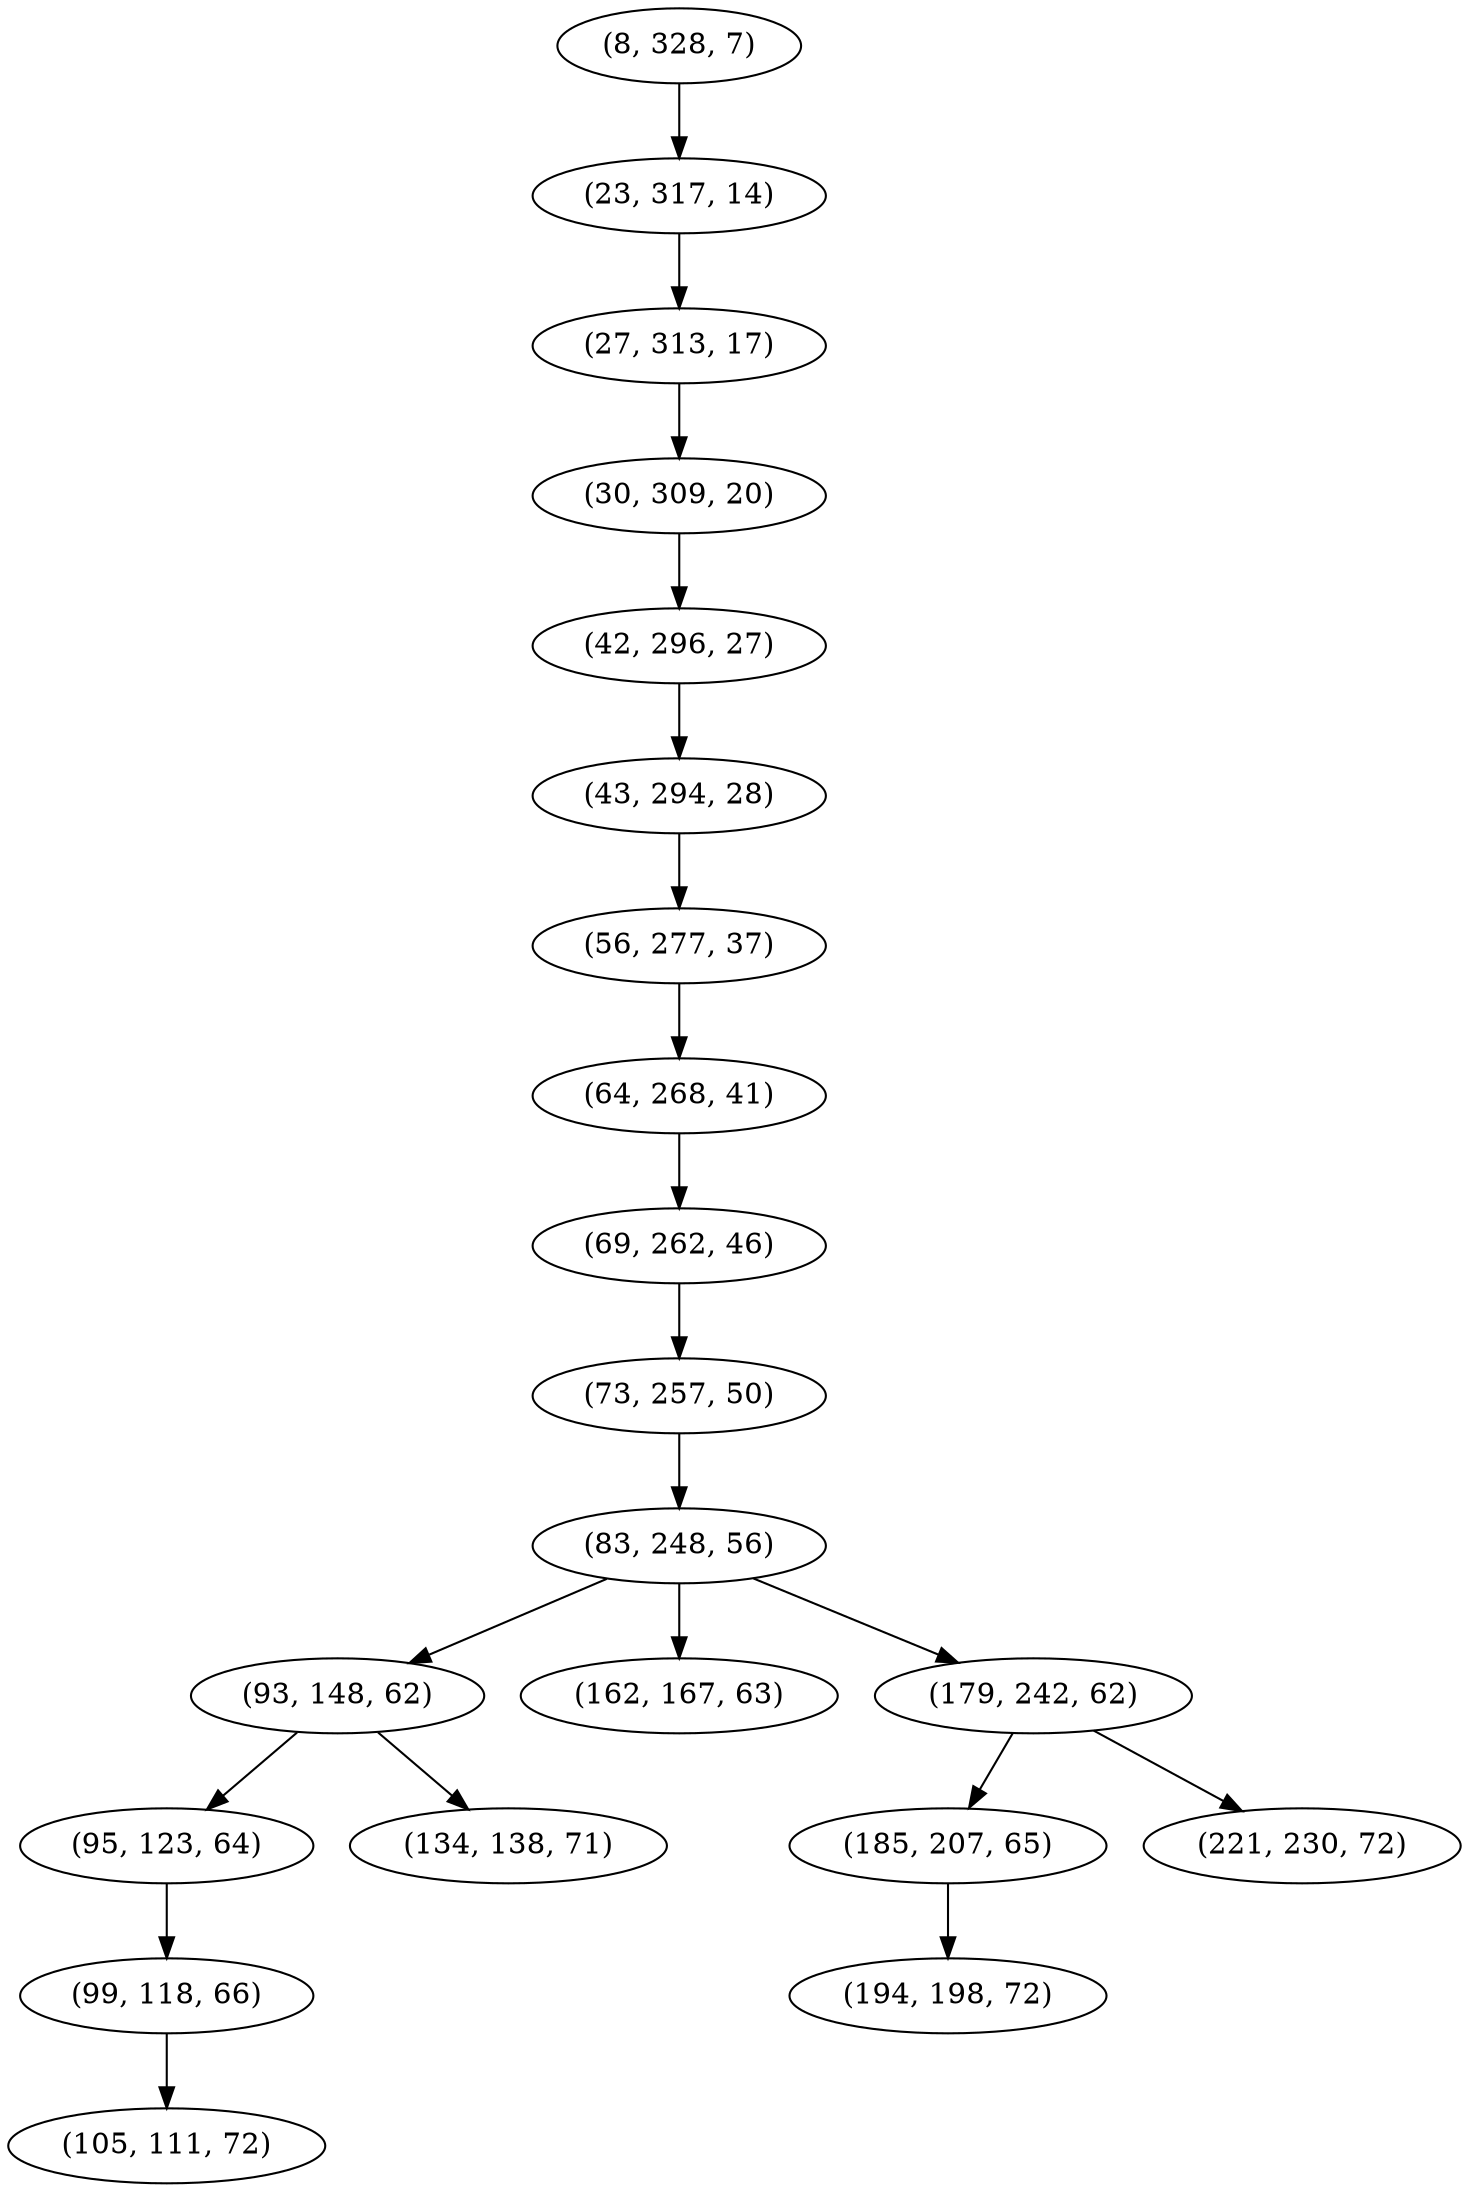 digraph tree {
    "(8, 328, 7)";
    "(23, 317, 14)";
    "(27, 313, 17)";
    "(30, 309, 20)";
    "(42, 296, 27)";
    "(43, 294, 28)";
    "(56, 277, 37)";
    "(64, 268, 41)";
    "(69, 262, 46)";
    "(73, 257, 50)";
    "(83, 248, 56)";
    "(93, 148, 62)";
    "(95, 123, 64)";
    "(99, 118, 66)";
    "(105, 111, 72)";
    "(134, 138, 71)";
    "(162, 167, 63)";
    "(179, 242, 62)";
    "(185, 207, 65)";
    "(194, 198, 72)";
    "(221, 230, 72)";
    "(8, 328, 7)" -> "(23, 317, 14)";
    "(23, 317, 14)" -> "(27, 313, 17)";
    "(27, 313, 17)" -> "(30, 309, 20)";
    "(30, 309, 20)" -> "(42, 296, 27)";
    "(42, 296, 27)" -> "(43, 294, 28)";
    "(43, 294, 28)" -> "(56, 277, 37)";
    "(56, 277, 37)" -> "(64, 268, 41)";
    "(64, 268, 41)" -> "(69, 262, 46)";
    "(69, 262, 46)" -> "(73, 257, 50)";
    "(73, 257, 50)" -> "(83, 248, 56)";
    "(83, 248, 56)" -> "(93, 148, 62)";
    "(83, 248, 56)" -> "(162, 167, 63)";
    "(83, 248, 56)" -> "(179, 242, 62)";
    "(93, 148, 62)" -> "(95, 123, 64)";
    "(93, 148, 62)" -> "(134, 138, 71)";
    "(95, 123, 64)" -> "(99, 118, 66)";
    "(99, 118, 66)" -> "(105, 111, 72)";
    "(179, 242, 62)" -> "(185, 207, 65)";
    "(179, 242, 62)" -> "(221, 230, 72)";
    "(185, 207, 65)" -> "(194, 198, 72)";
}
